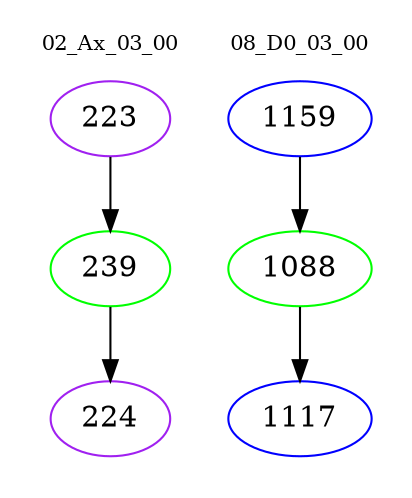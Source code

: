 digraph{
subgraph cluster_0 {
color = white
label = "02_Ax_03_00";
fontsize=10;
T0_223 [label="223", color="purple"]
T0_223 -> T0_239 [color="black"]
T0_239 [label="239", color="green"]
T0_239 -> T0_224 [color="black"]
T0_224 [label="224", color="purple"]
}
subgraph cluster_1 {
color = white
label = "08_D0_03_00";
fontsize=10;
T1_1159 [label="1159", color="blue"]
T1_1159 -> T1_1088 [color="black"]
T1_1088 [label="1088", color="green"]
T1_1088 -> T1_1117 [color="black"]
T1_1117 [label="1117", color="blue"]
}
}
